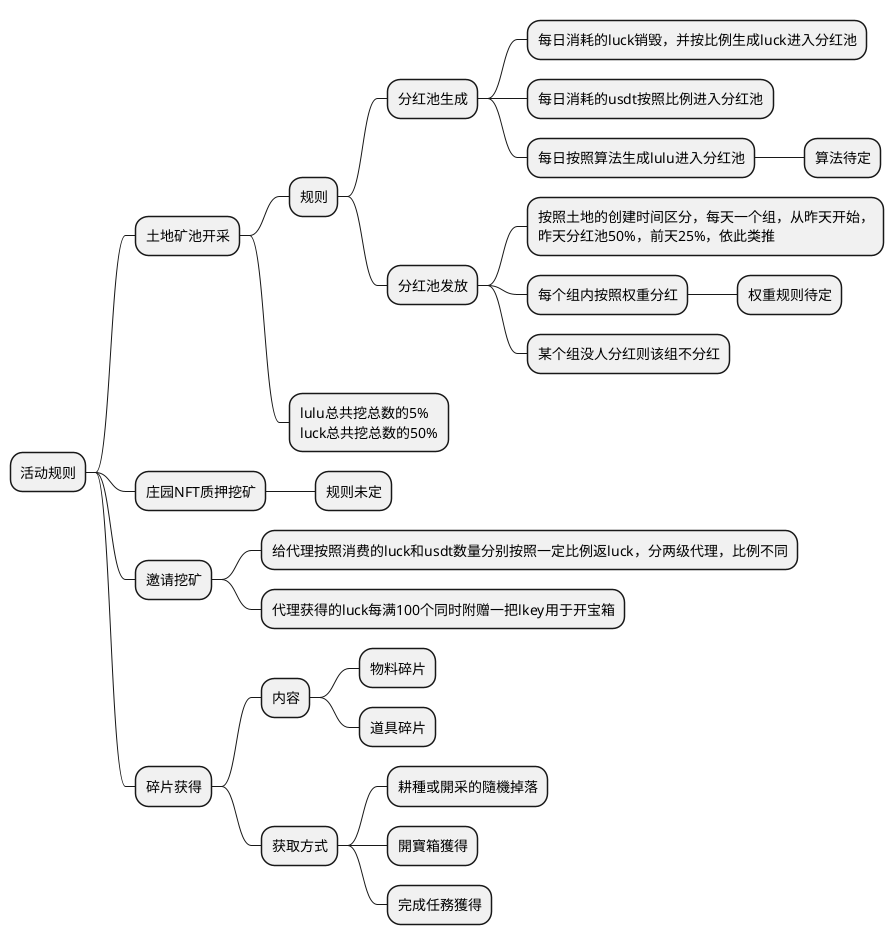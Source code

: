 @startmindmap
* 活动规则
** 土地矿池开采
*** 规则
**** 分红池生成
***** 每日消耗的luck销毁，并按比例生成luck进入分红池
***** 每日消耗的usdt按照比例进入分红池
***** 每日按照算法生成lulu进入分红池
****** 算法待定
**** 分红池发放
***** 按照土地的创建时间区分，每天一个组，从昨天开始，\n昨天分红池50%，前天25%，依此类推
***** 每个组内按照权重分红
****** 权重规则待定
***** 某个组没人分红则该组不分红
*** lulu总共挖总数的5%\nluck总共挖总数的50%

** 庄园NFT质押挖矿
*** 规则未定

** 邀请挖矿
*** 给代理按照消费的luck和usdt数量分别按照一定比例返luck，分两级代理，比例不同
*** 代理获得的luck每满100个同时附赠一把lkey用于开宝箱

** 碎片获得
*** 内容
**** 物料碎片
**** 道具碎片
*** 获取方式
**** 耕種或開采的隨機掉落
**** 開寶箱獲得
**** 完成任務獲得
@endmindmap
